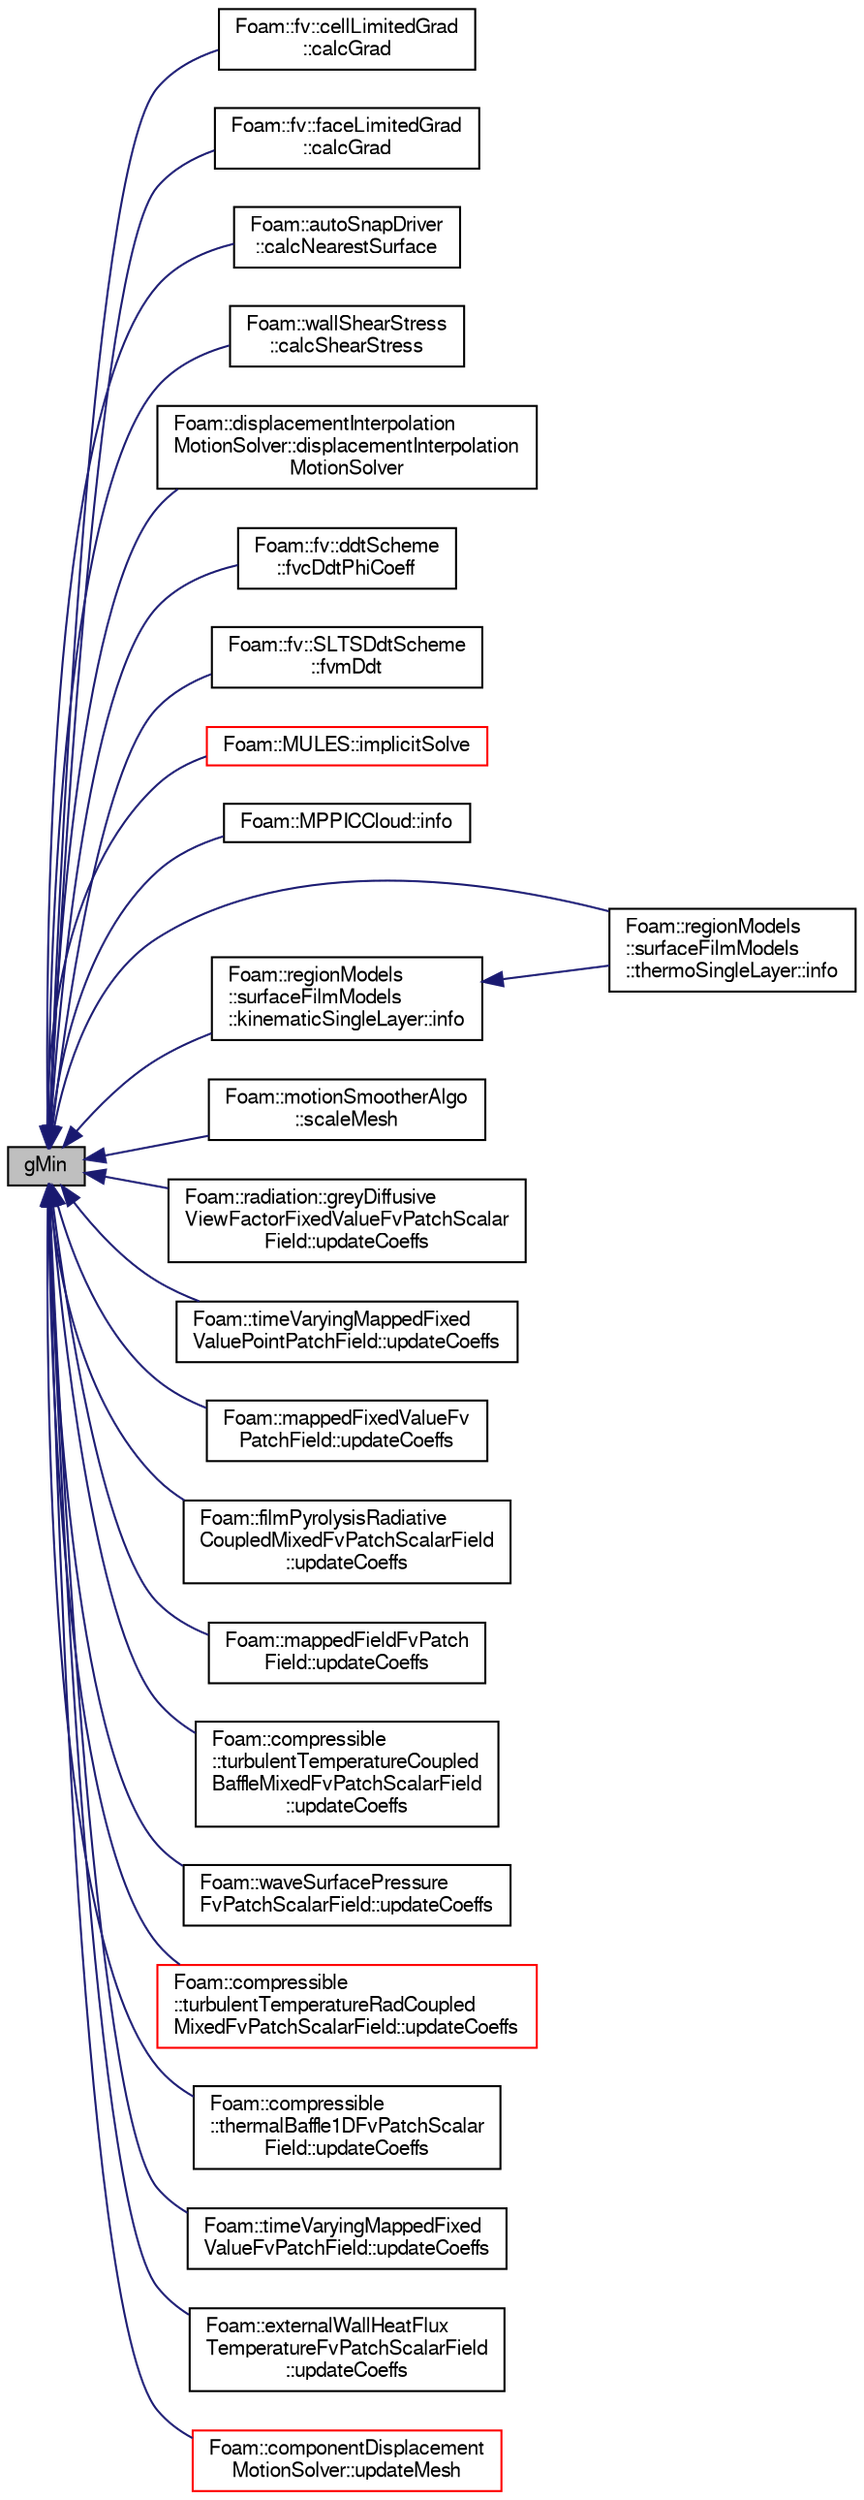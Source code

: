digraph "gMin"
{
  bgcolor="transparent";
  edge [fontname="FreeSans",fontsize="10",labelfontname="FreeSans",labelfontsize="10"];
  node [fontname="FreeSans",fontsize="10",shape=record];
  rankdir="LR";
  Node1 [label="gMin",height=0.2,width=0.4,color="black", fillcolor="grey75", style="filled" fontcolor="black"];
  Node1 -> Node2 [dir="back",color="midnightblue",fontsize="10",style="solid",fontname="FreeSans"];
  Node2 [label="Foam::fv::cellLimitedGrad\l::calcGrad",height=0.2,width=0.4,color="black",URL="$a00203.html#a407cbc6dd7a58b7675a05977b4cbed53"];
  Node1 -> Node3 [dir="back",color="midnightblue",fontsize="10",style="solid",fontname="FreeSans"];
  Node3 [label="Foam::fv::faceLimitedGrad\l::calcGrad",height=0.2,width=0.4,color="black",URL="$a00704.html#a407cbc6dd7a58b7675a05977b4cbed53"];
  Node1 -> Node4 [dir="back",color="midnightblue",fontsize="10",style="solid",fontname="FreeSans"];
  Node4 [label="Foam::autoSnapDriver\l::calcNearestSurface",height=0.2,width=0.4,color="black",URL="$a00079.html#a0a334a64613ee0c208d8edf18306bcf2",tooltip="Per patch point calculate point on nearest surface. Set as. "];
  Node1 -> Node5 [dir="back",color="midnightblue",fontsize="10",style="solid",fontname="FreeSans"];
  Node5 [label="Foam::wallShearStress\l::calcShearStress",height=0.2,width=0.4,color="black",URL="$a02774.html#a8a6d77ce57a081d39fa4e76f5415edec",tooltip="Calculate the shear stress. "];
  Node1 -> Node6 [dir="back",color="midnightblue",fontsize="10",style="solid",fontname="FreeSans"];
  Node6 [label="Foam::displacementInterpolation\lMotionSolver::displacementInterpolation\lMotionSolver",height=0.2,width=0.4,color="black",URL="$a00528.html#af70627c48920441a925701b8da5266ba",tooltip="Construct from polyMesh and IOdictionary. "];
  Node1 -> Node7 [dir="back",color="midnightblue",fontsize="10",style="solid",fontname="FreeSans"];
  Node7 [label="Foam::fv::ddtScheme\l::fvcDdtPhiCoeff",height=0.2,width=0.4,color="black",URL="$a00481.html#adaa5c26dbfd2851be994f2e32f3274d1"];
  Node1 -> Node8 [dir="back",color="midnightblue",fontsize="10",style="solid",fontname="FreeSans"];
  Node8 [label="Foam::fv::SLTSDdtScheme\l::fvmDdt",height=0.2,width=0.4,color="black",URL="$a02278.html#a8602a98a4ac41054bb3dcf8adc93b94b"];
  Node1 -> Node9 [dir="back",color="midnightblue",fontsize="10",style="solid",fontname="FreeSans"];
  Node9 [label="Foam::MULES::implicitSolve",height=0.2,width=0.4,color="red",URL="$a10293.html#af3ebc5af31512182ee43a56e994f4aaf"];
  Node1 -> Node10 [dir="back",color="midnightblue",fontsize="10",style="solid",fontname="FreeSans"];
  Node10 [label="Foam::MPPICCloud::info",height=0.2,width=0.4,color="black",URL="$a01493.html#ac1b66fe77173de9e5e8542b2823d6071",tooltip="I-O. "];
  Node1 -> Node11 [dir="back",color="midnightblue",fontsize="10",style="solid",fontname="FreeSans"];
  Node11 [label="Foam::regionModels\l::surfaceFilmModels\l::thermoSingleLayer::info",height=0.2,width=0.4,color="black",URL="$a02527.html#ac1b66fe77173de9e5e8542b2823d6071",tooltip="Provide some feedback. "];
  Node1 -> Node12 [dir="back",color="midnightblue",fontsize="10",style="solid",fontname="FreeSans"];
  Node12 [label="Foam::regionModels\l::surfaceFilmModels\l::kinematicSingleLayer::info",height=0.2,width=0.4,color="black",URL="$a01200.html#ac1b66fe77173de9e5e8542b2823d6071",tooltip="Provide some feedback. "];
  Node12 -> Node11 [dir="back",color="midnightblue",fontsize="10",style="solid",fontname="FreeSans"];
  Node1 -> Node13 [dir="back",color="midnightblue",fontsize="10",style="solid",fontname="FreeSans"];
  Node13 [label="Foam::motionSmootherAlgo\l::scaleMesh",height=0.2,width=0.4,color="black",URL="$a01487.html#a32bff44040e6dbc2f185cba89bcacd6d",tooltip="Move mesh with externally provided mesh constraints. "];
  Node1 -> Node14 [dir="back",color="midnightblue",fontsize="10",style="solid",fontname="FreeSans"];
  Node14 [label="Foam::radiation::greyDiffusive\lViewFactorFixedValueFvPatchScalar\lField::updateCoeffs",height=0.2,width=0.4,color="black",URL="$a00930.html#a7e24eafac629d3733181cd942d4c902f",tooltip="Update the coefficients associated with the patch field. "];
  Node1 -> Node15 [dir="back",color="midnightblue",fontsize="10",style="solid",fontname="FreeSans"];
  Node15 [label="Foam::timeVaryingMappedFixed\lValuePointPatchField::updateCoeffs",height=0.2,width=0.4,color="black",URL="$a02545.html#a7e24eafac629d3733181cd942d4c902f",tooltip="Update the coefficients associated with the patch field. "];
  Node1 -> Node16 [dir="back",color="midnightblue",fontsize="10",style="solid",fontname="FreeSans"];
  Node16 [label="Foam::mappedFixedValueFv\lPatchField::updateCoeffs",height=0.2,width=0.4,color="black",URL="$a01378.html#a7e24eafac629d3733181cd942d4c902f",tooltip="Update the coefficients associated with the patch field. "];
  Node1 -> Node17 [dir="back",color="midnightblue",fontsize="10",style="solid",fontname="FreeSans"];
  Node17 [label="Foam::filmPyrolysisRadiative\lCoupledMixedFvPatchScalarField\l::updateCoeffs",height=0.2,width=0.4,color="black",URL="$a00762.html#a7e24eafac629d3733181cd942d4c902f",tooltip="Update the coefficients associated with the patch field. "];
  Node1 -> Node18 [dir="back",color="midnightblue",fontsize="10",style="solid",fontname="FreeSans"];
  Node18 [label="Foam::mappedFieldFvPatch\lField::updateCoeffs",height=0.2,width=0.4,color="black",URL="$a01375.html#a7e24eafac629d3733181cd942d4c902f",tooltip="Update the coefficients associated with the patch field. "];
  Node1 -> Node19 [dir="back",color="midnightblue",fontsize="10",style="solid",fontname="FreeSans"];
  Node19 [label="Foam::compressible\l::turbulentTemperatureCoupled\lBaffleMixedFvPatchScalarField\l::updateCoeffs",height=0.2,width=0.4,color="black",URL="$a02633.html#a7e24eafac629d3733181cd942d4c902f",tooltip="Update the coefficients associated with the patch field. "];
  Node1 -> Node20 [dir="back",color="midnightblue",fontsize="10",style="solid",fontname="FreeSans"];
  Node20 [label="Foam::waveSurfacePressure\lFvPatchScalarField::updateCoeffs",height=0.2,width=0.4,color="black",URL="$a02778.html#a7e24eafac629d3733181cd942d4c902f",tooltip="Update the coefficients associated with the patch field. "];
  Node1 -> Node21 [dir="back",color="midnightblue",fontsize="10",style="solid",fontname="FreeSans"];
  Node21 [label="Foam::compressible\l::turbulentTemperatureRadCoupled\lMixedFvPatchScalarField::updateCoeffs",height=0.2,width=0.4,color="red",URL="$a02634.html#a7e24eafac629d3733181cd942d4c902f",tooltip="Update the coefficients associated with the patch field. "];
  Node1 -> Node22 [dir="back",color="midnightblue",fontsize="10",style="solid",fontname="FreeSans"];
  Node22 [label="Foam::compressible\l::thermalBaffle1DFvPatchScalar\lField::updateCoeffs",height=0.2,width=0.4,color="black",URL="$a02507.html#a7e24eafac629d3733181cd942d4c902f",tooltip="Update the coefficients associated with the patch field. "];
  Node1 -> Node23 [dir="back",color="midnightblue",fontsize="10",style="solid",fontname="FreeSans"];
  Node23 [label="Foam::timeVaryingMappedFixed\lValueFvPatchField::updateCoeffs",height=0.2,width=0.4,color="black",URL="$a02544.html#a7e24eafac629d3733181cd942d4c902f",tooltip="Update the coefficients associated with the patch field. "];
  Node1 -> Node24 [dir="back",color="midnightblue",fontsize="10",style="solid",fontname="FreeSans"];
  Node24 [label="Foam::externalWallHeatFlux\lTemperatureFvPatchScalarField\l::updateCoeffs",height=0.2,width=0.4,color="black",URL="$a00688.html#a7e24eafac629d3733181cd942d4c902f",tooltip="Update the coefficients associated with the patch field. "];
  Node1 -> Node25 [dir="back",color="midnightblue",fontsize="10",style="solid",fontname="FreeSans"];
  Node25 [label="Foam::componentDisplacement\lMotionSolver::updateMesh",height=0.2,width=0.4,color="red",URL="$a00318.html#ad57565956fd4064299f4bd3c4eebb1d4",tooltip="Update local data for topology changes. "];
}
